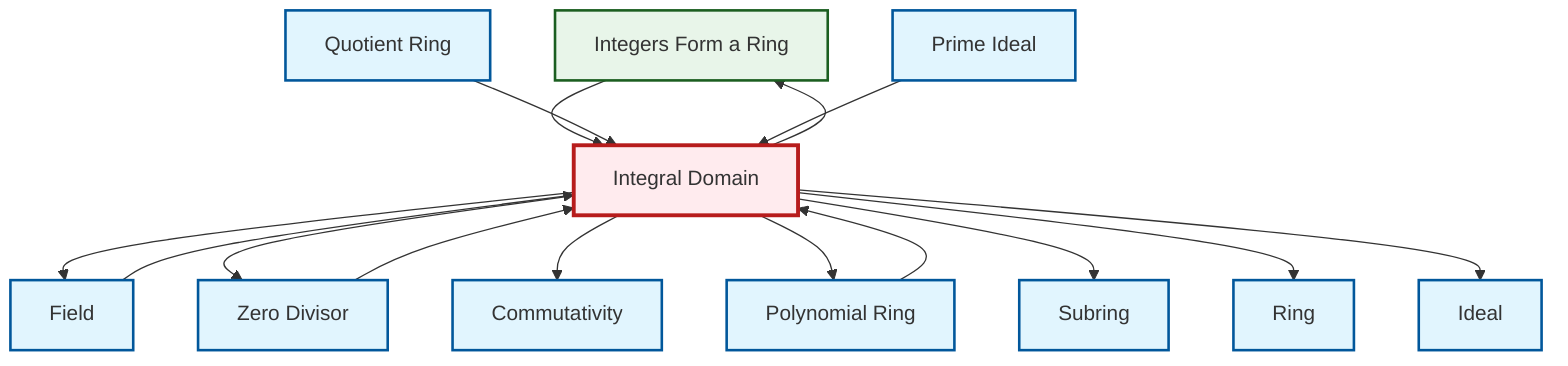 graph TD
    classDef definition fill:#e1f5fe,stroke:#01579b,stroke-width:2px
    classDef theorem fill:#f3e5f5,stroke:#4a148c,stroke-width:2px
    classDef axiom fill:#fff3e0,stroke:#e65100,stroke-width:2px
    classDef example fill:#e8f5e9,stroke:#1b5e20,stroke-width:2px
    classDef current fill:#ffebee,stroke:#b71c1c,stroke-width:3px
    ex-integers-ring["Integers Form a Ring"]:::example
    def-prime-ideal["Prime Ideal"]:::definition
    def-field["Field"]:::definition
    def-polynomial-ring["Polynomial Ring"]:::definition
    def-commutativity["Commutativity"]:::definition
    def-ideal["Ideal"]:::definition
    def-ring["Ring"]:::definition
    def-subring["Subring"]:::definition
    def-quotient-ring["Quotient Ring"]:::definition
    def-zero-divisor["Zero Divisor"]:::definition
    def-integral-domain["Integral Domain"]:::definition
    def-zero-divisor --> def-integral-domain
    def-integral-domain --> def-field
    def-polynomial-ring --> def-integral-domain
    def-integral-domain --> def-zero-divisor
    def-integral-domain --> def-commutativity
    def-integral-domain --> def-polynomial-ring
    def-integral-domain --> def-subring
    def-field --> def-integral-domain
    ex-integers-ring --> def-integral-domain
    def-integral-domain --> ex-integers-ring
    def-quotient-ring --> def-integral-domain
    def-integral-domain --> def-ring
    def-prime-ideal --> def-integral-domain
    def-integral-domain --> def-ideal
    class def-integral-domain current